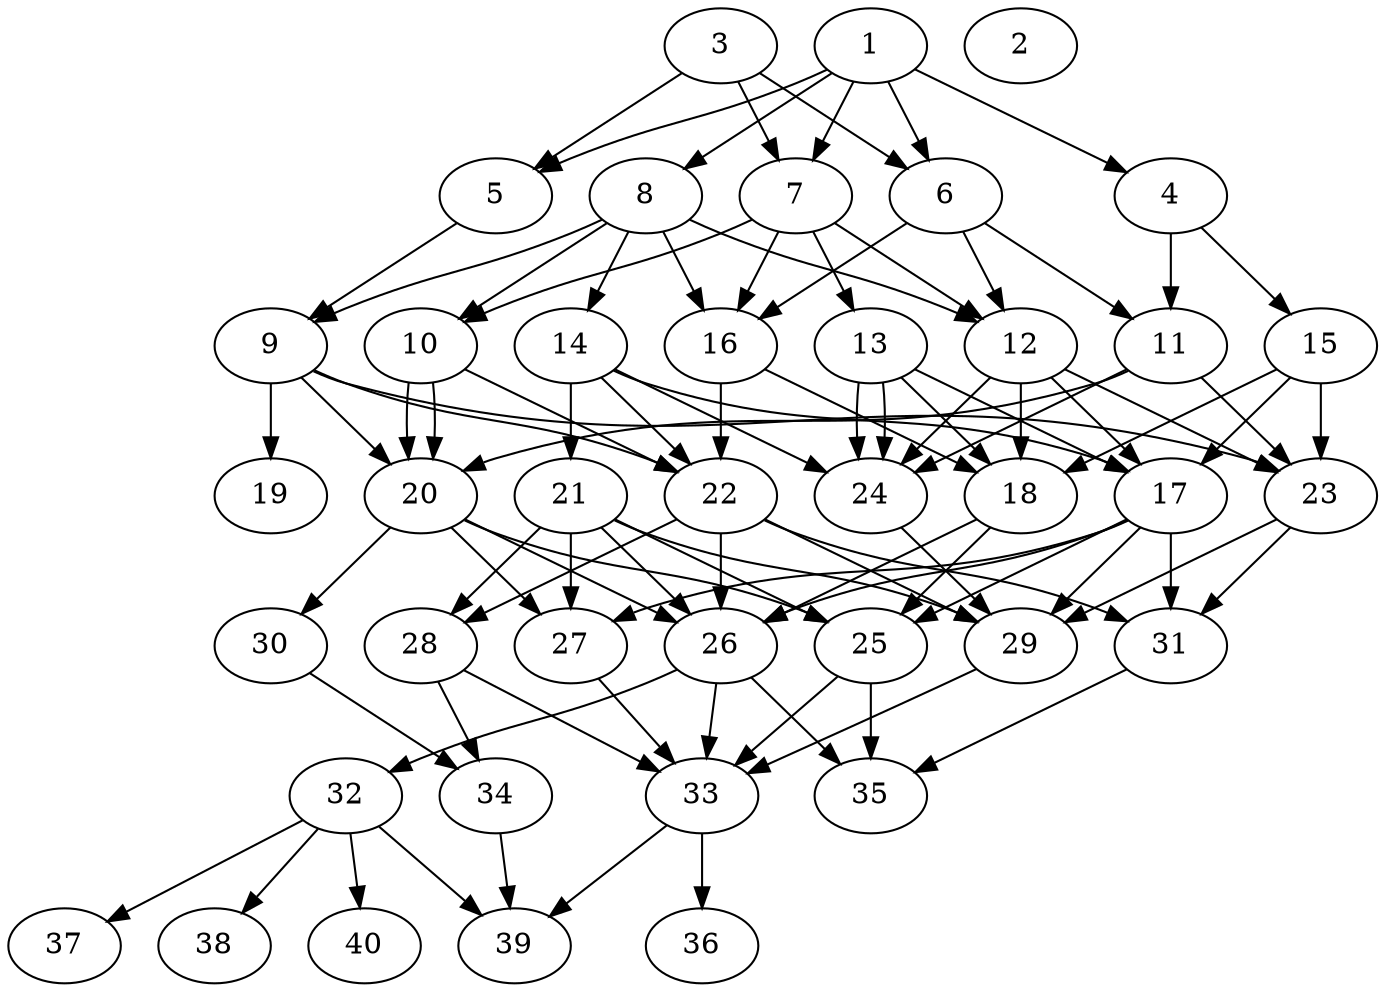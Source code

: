 // DAG automatically generated by daggen at Thu Oct  3 14:06:49 2019
// ./daggen --dot -n 40 --ccr 0.4 --fat 0.5 --regular 0.5 --density 0.7 --mindata 5242880 --maxdata 52428800 
digraph G {
  1 [size="130004480", alpha="0.12", expect_size="52001792"] 
  1 -> 4 [size ="52001792"]
  1 -> 5 [size ="52001792"]
  1 -> 6 [size ="52001792"]
  1 -> 7 [size ="52001792"]
  1 -> 8 [size ="52001792"]
  2 [size="101911040", alpha="0.16", expect_size="40764416"] 
  3 [size="105963520", alpha="0.06", expect_size="42385408"] 
  3 -> 5 [size ="42385408"]
  3 -> 6 [size ="42385408"]
  3 -> 7 [size ="42385408"]
  4 [size="68285440", alpha="0.19", expect_size="27314176"] 
  4 -> 11 [size ="27314176"]
  4 -> 15 [size ="27314176"]
  5 [size="72399360", alpha="0.03", expect_size="28959744"] 
  5 -> 9 [size ="28959744"]
  6 [size="128867840", alpha="0.18", expect_size="51547136"] 
  6 -> 11 [size ="51547136"]
  6 -> 12 [size ="51547136"]
  6 -> 16 [size ="51547136"]
  7 [size="120128000", alpha="0.03", expect_size="48051200"] 
  7 -> 10 [size ="48051200"]
  7 -> 12 [size ="48051200"]
  7 -> 13 [size ="48051200"]
  7 -> 16 [size ="48051200"]
  8 [size="85440000", alpha="0.03", expect_size="34176000"] 
  8 -> 9 [size ="34176000"]
  8 -> 10 [size ="34176000"]
  8 -> 12 [size ="34176000"]
  8 -> 14 [size ="34176000"]
  8 -> 16 [size ="34176000"]
  9 [size="95705600", alpha="0.03", expect_size="38282240"] 
  9 -> 19 [size ="38282240"]
  9 -> 20 [size ="38282240"]
  9 -> 22 [size ="38282240"]
  9 -> 23 [size ="38282240"]
  10 [size="85542400", alpha="0.06", expect_size="34216960"] 
  10 -> 20 [size ="34216960"]
  10 -> 20 [size ="34216960"]
  10 -> 22 [size ="34216960"]
  11 [size="125670400", alpha="0.01", expect_size="50268160"] 
  11 -> 20 [size ="50268160"]
  11 -> 23 [size ="50268160"]
  11 -> 24 [size ="50268160"]
  12 [size="80614400", alpha="0.02", expect_size="32245760"] 
  12 -> 17 [size ="32245760"]
  12 -> 18 [size ="32245760"]
  12 -> 23 [size ="32245760"]
  12 -> 24 [size ="32245760"]
  13 [size="55562240", alpha="0.19", expect_size="22224896"] 
  13 -> 17 [size ="22224896"]
  13 -> 18 [size ="22224896"]
  13 -> 24 [size ="22224896"]
  13 -> 24 [size ="22224896"]
  14 [size="93160960", alpha="0.09", expect_size="37264384"] 
  14 -> 17 [size ="37264384"]
  14 -> 21 [size ="37264384"]
  14 -> 22 [size ="37264384"]
  14 -> 24 [size ="37264384"]
  15 [size="87477760", alpha="0.17", expect_size="34991104"] 
  15 -> 17 [size ="34991104"]
  15 -> 18 [size ="34991104"]
  15 -> 23 [size ="34991104"]
  16 [size="103672320", alpha="0.14", expect_size="41468928"] 
  16 -> 18 [size ="41468928"]
  16 -> 22 [size ="41468928"]
  17 [size="89377280", alpha="0.08", expect_size="35750912"] 
  17 -> 25 [size ="35750912"]
  17 -> 26 [size ="35750912"]
  17 -> 27 [size ="35750912"]
  17 -> 29 [size ="35750912"]
  17 -> 31 [size ="35750912"]
  18 [size="106388480", alpha="0.17", expect_size="42555392"] 
  18 -> 25 [size ="42555392"]
  18 -> 26 [size ="42555392"]
  19 [size="124733440", alpha="0.15", expect_size="49893376"] 
  20 [size="22786560", alpha="0.06", expect_size="9114624"] 
  20 -> 25 [size ="9114624"]
  20 -> 26 [size ="9114624"]
  20 -> 27 [size ="9114624"]
  20 -> 30 [size ="9114624"]
  21 [size="60431360", alpha="0.18", expect_size="24172544"] 
  21 -> 25 [size ="24172544"]
  21 -> 26 [size ="24172544"]
  21 -> 27 [size ="24172544"]
  21 -> 28 [size ="24172544"]
  21 -> 29 [size ="24172544"]
  22 [size="68792320", alpha="0.04", expect_size="27516928"] 
  22 -> 26 [size ="27516928"]
  22 -> 28 [size ="27516928"]
  22 -> 29 [size ="27516928"]
  22 -> 31 [size ="27516928"]
  23 [size="78016000", alpha="0.07", expect_size="31206400"] 
  23 -> 29 [size ="31206400"]
  23 -> 31 [size ="31206400"]
  24 [size="69683200", alpha="0.18", expect_size="27873280"] 
  24 -> 29 [size ="27873280"]
  25 [size="124380160", alpha="0.20", expect_size="49752064"] 
  25 -> 33 [size ="49752064"]
  25 -> 35 [size ="49752064"]
  26 [size="103884800", alpha="0.01", expect_size="41553920"] 
  26 -> 32 [size ="41553920"]
  26 -> 33 [size ="41553920"]
  26 -> 35 [size ="41553920"]
  27 [size="69406720", alpha="0.01", expect_size="27762688"] 
  27 -> 33 [size ="27762688"]
  28 [size="115338240", alpha="0.12", expect_size="46135296"] 
  28 -> 33 [size ="46135296"]
  28 -> 34 [size ="46135296"]
  29 [size="96591360", alpha="0.18", expect_size="38636544"] 
  29 -> 33 [size ="38636544"]
  30 [size="65134080", alpha="0.16", expect_size="26053632"] 
  30 -> 34 [size ="26053632"]
  31 [size="102328320", alpha="0.13", expect_size="40931328"] 
  31 -> 35 [size ="40931328"]
  32 [size="89136640", alpha="0.02", expect_size="35654656"] 
  32 -> 37 [size ="35654656"]
  32 -> 38 [size ="35654656"]
  32 -> 39 [size ="35654656"]
  32 -> 40 [size ="35654656"]
  33 [size="114370560", alpha="0.17", expect_size="45748224"] 
  33 -> 36 [size ="45748224"]
  33 -> 39 [size ="45748224"]
  34 [size="34954240", alpha="0.07", expect_size="13981696"] 
  34 -> 39 [size ="13981696"]
  35 [size="24030720", alpha="0.08", expect_size="9612288"] 
  36 [size="22932480", alpha="0.06", expect_size="9172992"] 
  37 [size="29452800", alpha="0.16", expect_size="11781120"] 
  38 [size="32647680", alpha="0.02", expect_size="13059072"] 
  39 [size="104855040", alpha="0.07", expect_size="41942016"] 
  40 [size="92741120", alpha="0.13", expect_size="37096448"] 
}
